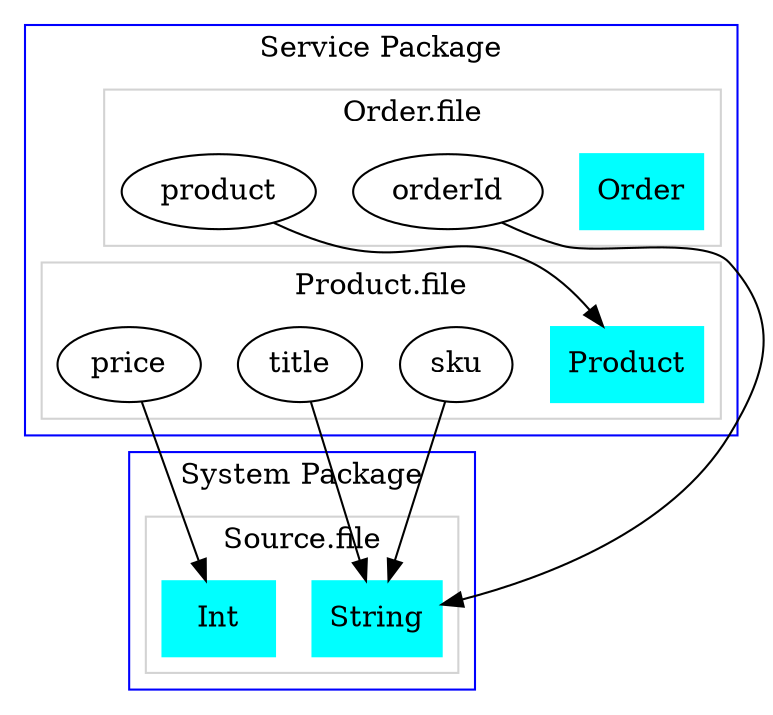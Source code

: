 digraph G {

   subgraph cluster_0 {
    style = tab;
    color=blue;
    label = "Service Package";
        subgraph cluster_1 {
            Product [shape=box style=filled color=cyan]
            sku;
            price;
            title;
            label = "Product.file";
            color=lightgrey;
        }
      
        subgraph cluster_2 {
            Order [shape=box style=filled color=cyan]
            orderId;
            product;
            label = "Order.file";
            color=lightgrey;
        }
    }
  
    subgraph cluster_9 {
        style = tab;
        label = "System Package";
        color=blue;
    
        subgraph cluster_10 {
            String [shape=box style=filled color=cyan]
            Int [shape=box style=filled color=cyan]
            label = "Source.file";
            color=lightgrey;
      }
    }
    
    sku -> String;
    price -> Int;
    title -> String;
    orderId -> String;
    product -> Product;
}

